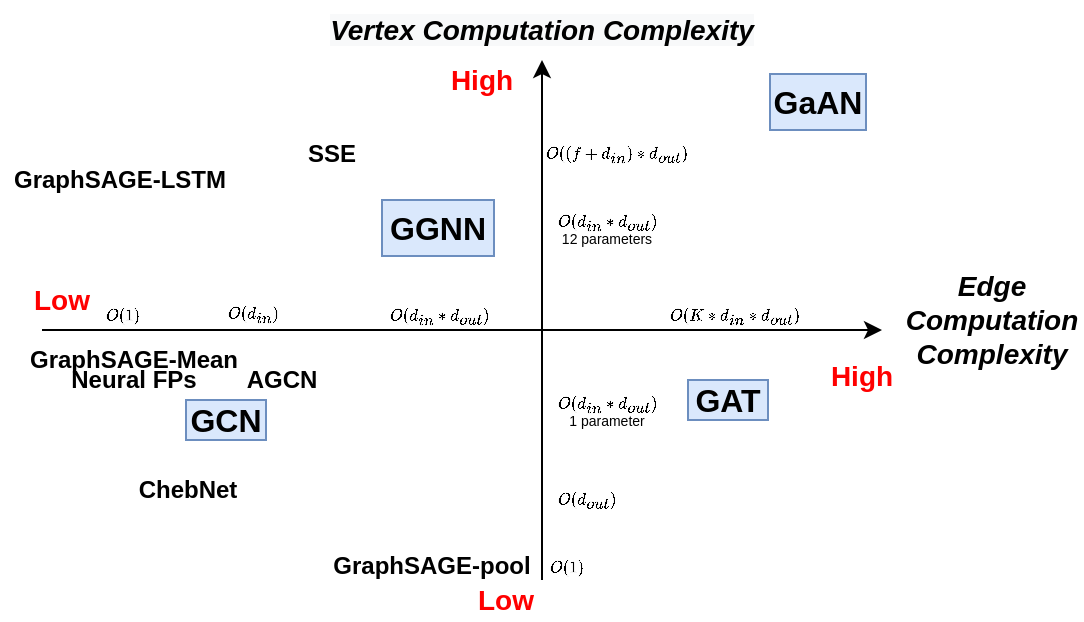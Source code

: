 <mxfile version="13.3.9" type="device"><diagram id="2MBHXZytqJ9W2BRM0lZ_" name="Page-1"><mxGraphModel dx="183" dy="109" grid="1" gridSize="10" guides="1" tooltips="1" connect="1" arrows="0" fold="1" page="1" pageScale="1" pageWidth="827" pageHeight="1169" math="1" shadow="0"><root><mxCell id="0"/><mxCell id="1" style="" parent="0"/><mxCell id="55l02TyrmD9IhU3h0mnR-1" value="" style="endArrow=classic;html=1;fontFamily=Arial;" parent="1" edge="1"><mxGeometry width="50" height="50" relative="1" as="geometry"><mxPoint x="70" y="255" as="sourcePoint"/><mxPoint x="490" y="255" as="targetPoint"/></mxGeometry></mxCell><mxCell id="55l02TyrmD9IhU3h0mnR-2" value="" style="endArrow=classic;html=1;fontFamily=Arial;" parent="1" edge="1"><mxGeometry width="50" height="50" relative="1" as="geometry"><mxPoint x="320" y="380" as="sourcePoint"/><mxPoint x="320" y="120" as="targetPoint"/></mxGeometry></mxCell><mxCell id="55l02TyrmD9IhU3h0mnR-4" value="&lt;b&gt;&lt;font style=&quot;font-size: 14px&quot;&gt;Edge Computation&lt;br&gt;Complexity&lt;br&gt;&lt;/font&gt;&lt;/b&gt;" style="text;html=1;strokeColor=none;fillColor=none;align=center;verticalAlign=middle;whiteSpace=wrap;rounded=0;fontFamily=Arial;fontStyle=2" parent="1" vertex="1"><mxGeometry x="500" y="240" width="90" height="20" as="geometry"/></mxCell><mxCell id="55l02TyrmD9IhU3h0mnR-6" value="&lt;b&gt;&lt;font color=&quot;#ff0000&quot; style=&quot;font-size: 14px&quot;&gt;High&lt;/font&gt;&lt;/b&gt;" style="text;html=1;strokeColor=none;fillColor=none;align=center;verticalAlign=middle;whiteSpace=wrap;rounded=0;fontFamily=Arial;" parent="1" vertex="1"><mxGeometry x="270" y="120" width="40" height="20" as="geometry"/></mxCell><mxCell id="55l02TyrmD9IhU3h0mnR-7" value="&lt;b&gt;&lt;font color=&quot;#ff0000&quot; style=&quot;font-size: 14px&quot;&gt;Low&lt;/font&gt;&lt;/b&gt;" style="text;html=1;strokeColor=none;fillColor=none;align=center;verticalAlign=middle;whiteSpace=wrap;rounded=0;fontFamily=Arial;" parent="1" vertex="1"><mxGeometry x="287" y="380" width="30" height="20" as="geometry"/></mxCell><mxCell id="55l02TyrmD9IhU3h0mnR-8" value="&lt;b&gt;&lt;font color=&quot;#ff0000&quot; style=&quot;font-size: 14px&quot;&gt;High&lt;/font&gt;&lt;/b&gt;" style="text;html=1;strokeColor=none;fillColor=none;align=center;verticalAlign=middle;whiteSpace=wrap;rounded=0;fontFamily=Arial;" parent="1" vertex="1"><mxGeometry x="460" y="270" width="40" height="16" as="geometry"/></mxCell><mxCell id="55l02TyrmD9IhU3h0mnR-10" value="&lt;font color=&quot;#ff0000&quot;&gt;&lt;span style=&quot;font-size: 14px&quot;&gt;&lt;b&gt;Low&lt;/b&gt;&lt;/span&gt;&lt;/font&gt;" style="text;html=1;strokeColor=none;fillColor=none;align=center;verticalAlign=middle;whiteSpace=wrap;rounded=0;fontFamily=Arial;" parent="1" vertex="1"><mxGeometry x="60" y="230" width="40" height="20" as="geometry"/></mxCell><mxCell id="FiYTe9aXyCY0iq13u9ZS-19" value="\(O(d_{out})\)" style="text;html=1;align=center;verticalAlign=middle;resizable=0;points=[];autosize=1;fontSize=7;fontFamily=Arial;" parent="1" vertex="1"><mxGeometry x="312.0" y="335" width="60" height="10" as="geometry"/></mxCell><mxCell id="FiYTe9aXyCY0iq13u9ZS-27" value="&lt;meta charset=&quot;utf-8&quot;&gt;&lt;b style=&quot;color: rgb(0, 0, 0); font-size: 14px; font-style: italic; letter-spacing: normal; text-indent: 0px; text-transform: none; word-spacing: 0px; background-color: rgb(248, 249, 250);&quot;&gt;Vertex Computation Complexity&lt;/b&gt;" style="text;whiteSpace=wrap;html=1;align=center;fontFamily=Arial;" parent="1" vertex="1"><mxGeometry x="200" y="90" width="240" height="30" as="geometry"/></mxCell><mxCell id="FiYTe9aXyCY0iq13u9ZS-30" value="\(O(d_{in}*d_{out})\)&lt;br style=&quot;font-size: 7px;&quot;&gt;1 parameter" style="text;html=1;align=center;verticalAlign=middle;resizable=0;points=[];autosize=1;fontSize=7;fontFamily=Arial;" parent="1" vertex="1"><mxGeometry x="312.0" y="286" width="80" height="20" as="geometry"/></mxCell><mxCell id="haK9CgM9R-VCcrpICVaE-2" value="\(O(1)\)" style="text;html=1;align=center;verticalAlign=middle;resizable=0;points=[];autosize=1;fontSize=7;fontFamily=Arial;" parent="1" vertex="1"><mxGeometry x="312.0" y="369" width="40" height="10" as="geometry"/></mxCell><mxCell id="yuMScb_6Kbho0SolW4CT-1" value="\(O(d_{in})\)" style="text;html=1;align=center;verticalAlign=middle;resizable=0;points=[];autosize=1;fontSize=7;fontFamily=Arial;" parent="1" vertex="1"><mxGeometry x="150.0" y="242" width="50" height="10" as="geometry"/></mxCell><mxCell id="FiYTe9aXyCY0iq13u9ZS-3" value="Untitled Layer" style="" parent="0"/><mxCell id="FiYTe9aXyCY0iq13u9ZS-4" value="&lt;b style=&quot;font-size: 16px;&quot;&gt;GaAN&lt;/b&gt;" style="text;html=1;strokeColor=#6c8ebf;fillColor=#dae8fc;align=center;verticalAlign=middle;whiteSpace=wrap;rounded=0;fontFamily=Arial;fontSize=16;" parent="FiYTe9aXyCY0iq13u9ZS-3" vertex="1"><mxGeometry x="434" y="127" width="48" height="28" as="geometry"/></mxCell><mxCell id="FiYTe9aXyCY0iq13u9ZS-5" value="&lt;b&gt;ChebNet&lt;/b&gt;" style="text;html=1;strokeColor=none;fillColor=none;align=center;verticalAlign=middle;whiteSpace=wrap;rounded=0;fontFamily=Arial;" parent="FiYTe9aXyCY0iq13u9ZS-3" vertex="1"><mxGeometry x="115" y="325" width="56" height="20" as="geometry"/></mxCell><mxCell id="FiYTe9aXyCY0iq13u9ZS-6" value="&lt;b style=&quot;font-size: 16px;&quot;&gt;GGNN&lt;/b&gt;" style="text;html=1;strokeColor=#6c8ebf;fillColor=#dae8fc;align=center;verticalAlign=middle;whiteSpace=wrap;rounded=0;fontFamily=Arial;fontSize=16;" parent="FiYTe9aXyCY0iq13u9ZS-3" vertex="1"><mxGeometry x="240" y="190" width="56" height="28" as="geometry"/></mxCell><mxCell id="FiYTe9aXyCY0iq13u9ZS-7" value="&lt;b&gt;SSE&lt;/b&gt;" style="text;html=1;strokeColor=none;fillColor=none;align=center;verticalAlign=middle;whiteSpace=wrap;rounded=0;fontFamily=Arial;" parent="FiYTe9aXyCY0iq13u9ZS-3" vertex="1"><mxGeometry x="195" y="157" width="40" height="20" as="geometry"/></mxCell><mxCell id="FiYTe9aXyCY0iq13u9ZS-8" value="&lt;b&gt;GraphSAGE-LSTM&lt;/b&gt;" style="text;html=1;strokeColor=none;fillColor=none;align=center;verticalAlign=middle;whiteSpace=wrap;rounded=0;fontFamily=Arial;" parent="FiYTe9aXyCY0iq13u9ZS-3" vertex="1"><mxGeometry x="49" y="170" width="120" height="20" as="geometry"/></mxCell><mxCell id="FiYTe9aXyCY0iq13u9ZS-17" value="&lt;b&gt;GraphSAGE-pool&lt;/b&gt;" style="text;html=1;strokeColor=none;fillColor=none;align=center;verticalAlign=middle;whiteSpace=wrap;rounded=0;fontFamily=Arial;" parent="FiYTe9aXyCY0iq13u9ZS-3" vertex="1"><mxGeometry x="205" y="363" width="120" height="20" as="geometry"/></mxCell><mxCell id="FiYTe9aXyCY0iq13u9ZS-20" value="&lt;b style=&quot;font-size: 16px;&quot;&gt;GAT&lt;/b&gt;" style="text;html=1;strokeColor=#6c8ebf;fillColor=#dae8fc;align=center;verticalAlign=middle;whiteSpace=wrap;rounded=0;fontFamily=Arial;fontSize=16;" parent="FiYTe9aXyCY0iq13u9ZS-3" vertex="1"><mxGeometry x="393" y="280" width="40" height="20" as="geometry"/></mxCell><mxCell id="FiYTe9aXyCY0iq13u9ZS-16" value="&lt;b&gt;AGCN&lt;/b&gt;" style="text;html=1;strokeColor=none;fillColor=none;align=center;verticalAlign=middle;whiteSpace=wrap;rounded=0;fontFamily=Arial;" parent="FiYTe9aXyCY0iq13u9ZS-3" vertex="1"><mxGeometry x="170" y="270" width="40" height="20" as="geometry"/></mxCell><mxCell id="FiYTe9aXyCY0iq13u9ZS-32" value="&lt;b style=&quot;font-size: 16px;&quot;&gt;GCN&lt;/b&gt;" style="text;html=1;strokeColor=#6c8ebf;fillColor=#dae8fc;align=center;verticalAlign=middle;whiteSpace=wrap;rounded=0;fontFamily=Arial;fontSize=16;" parent="FiYTe9aXyCY0iq13u9ZS-3" vertex="1"><mxGeometry x="142" y="290" width="40" height="20" as="geometry"/></mxCell><mxCell id="FiYTe9aXyCY0iq13u9ZS-10" value="&lt;b&gt;Neural FPs&lt;/b&gt;" style="text;html=1;strokeColor=none;fillColor=none;align=center;verticalAlign=middle;whiteSpace=wrap;rounded=0;fontFamily=Arial;" parent="FiYTe9aXyCY0iq13u9ZS-3" vertex="1"><mxGeometry x="77" y="270" width="78" height="20" as="geometry"/></mxCell><mxCell id="FiYTe9aXyCY0iq13u9ZS-11" value="&lt;b&gt;GraphSAGE-Mean&lt;/b&gt;" style="text;html=1;strokeColor=none;fillColor=none;align=center;verticalAlign=middle;whiteSpace=wrap;rounded=0;fontFamily=Arial;" parent="FiYTe9aXyCY0iq13u9ZS-3" vertex="1"><mxGeometry x="60" y="260" width="112" height="20" as="geometry"/></mxCell><mxCell id="FiYTe9aXyCY0iq13u9ZS-34" value="&lt;font style=&quot;font-size: 7px&quot;&gt;\(O((f + d_{in})*d_{out})\)&lt;/font&gt;" style="text;html=1;align=center;verticalAlign=middle;resizable=0;points=[];autosize=1;fontSize=1;" parent="FiYTe9aXyCY0iq13u9ZS-3" vertex="1"><mxGeometry x="312.0" y="162" width="90" height="10" as="geometry"/></mxCell><mxCell id="FiYTe9aXyCY0iq13u9ZS-35" value="&lt;font style=&quot;font-size: 7px;&quot;&gt;\(O(d_{in}*d_{out})\)&lt;br style=&quot;font-size: 7px;&quot;&gt;12 parameters&lt;/font&gt;" style="text;html=1;align=center;verticalAlign=middle;resizable=0;points=[];autosize=1;fontSize=7;" parent="FiYTe9aXyCY0iq13u9ZS-3" vertex="1"><mxGeometry x="312.0" y="195" width="80" height="20" as="geometry"/></mxCell><mxCell id="FiYTe9aXyCY0iq13u9ZS-36" value="\(O(1)\)" style="text;html=1;align=center;verticalAlign=middle;resizable=0;points=[];autosize=1;fontSize=7;" parent="FiYTe9aXyCY0iq13u9ZS-3" vertex="1"><mxGeometry x="90.0" y="243" width="40" height="10" as="geometry"/></mxCell><mxCell id="FiYTe9aXyCY0iq13u9ZS-37" value="\(O(d_{in} * d_{out})\)" style="text;html=1;align=center;verticalAlign=middle;resizable=0;points=[];autosize=1;fontSize=7;" parent="FiYTe9aXyCY0iq13u9ZS-3" vertex="1"><mxGeometry x="228.0" y="243" width="80" height="10" as="geometry"/></mxCell><mxCell id="FiYTe9aXyCY0iq13u9ZS-38" value="&lt;font style=&quot;font-size: 7px;&quot;&gt;\(O(K*d_{in} * d_{out})\)&lt;/font&gt;" style="text;html=1;align=center;verticalAlign=middle;resizable=0;points=[];autosize=1;fontSize=7;" parent="FiYTe9aXyCY0iq13u9ZS-3" vertex="1"><mxGeometry x="371.0" y="243" width="90" height="10" as="geometry"/></mxCell></root></mxGraphModel></diagram></mxfile>